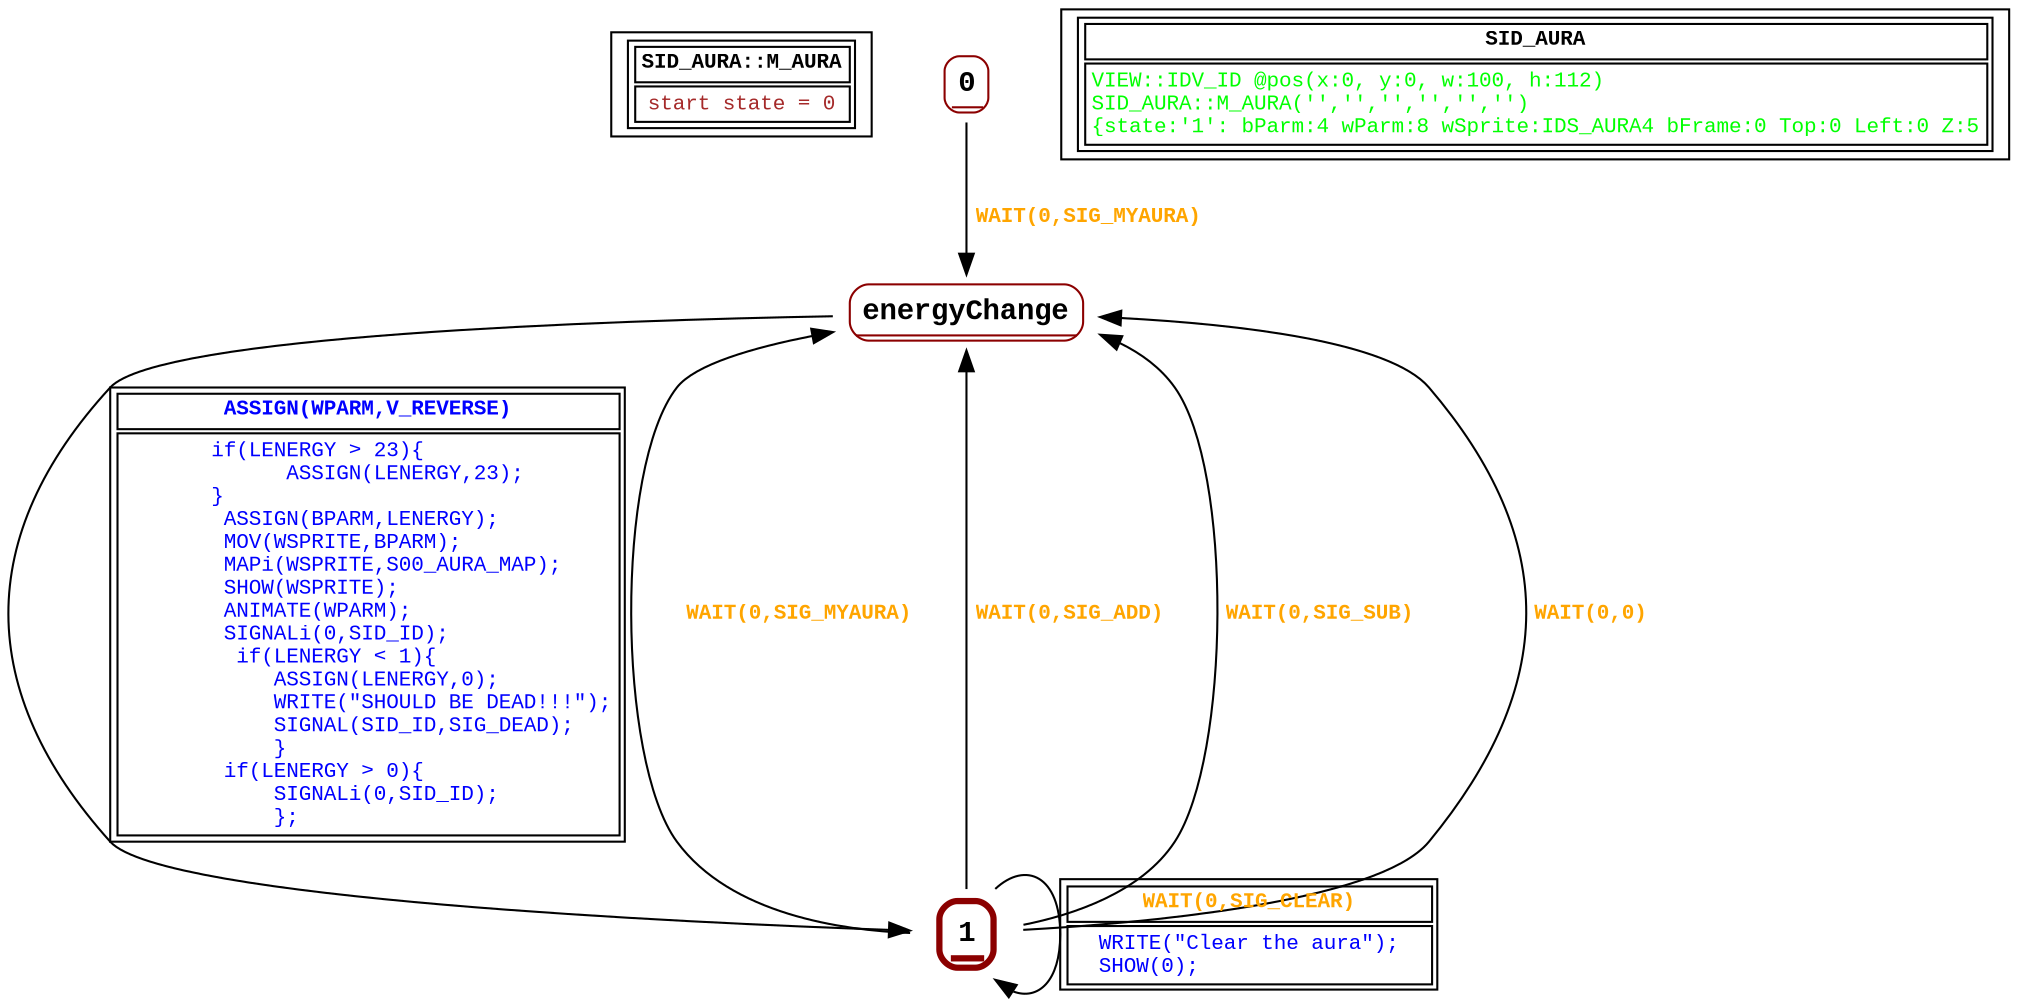 digraph Automaton {
 fontname="Courier New"
	node [shape=oval, fontname="Courier New"];
	filename[shape = record, fontsize=10, label=< <table border="1"><tr><td><b>SID_AURA::M_AURA<br align="left"/></b></td></tr>
<tr><td><font point-size="10" color ="brown">start state = 0<br align="left"/></font></td></tr></table>>
];
	0[shape = none, fontsize=14, label=< <table border="1" color="darkred" style="rounded"><tr><td sides="b"><b>0<br align="left"/></b></td></tr>
</table>>];
"0" -> "energyChange" [fontcolor=orange,fontsize=10,fontname="Courier New", label=< <table border="0"><tr><td><b>WAIT(0,SIG_MYAURA)<br align="left"/></b></td></tr>
</table>>
];
	1[shape = none, fontsize=14, label=< <table border="3" color="darkred" style="rounded"><tr><td sides="b"><b>1<br align="left"/></b></td></tr>
</table>>];
"1" -> "energyChange" [fontcolor=orange,fontsize=10,fontname="Courier New", label=< <table border="0"><tr><td><b>WAIT(0,SIG_MYAURA)<br align="left"/></b></td></tr>
</table>>
];
"1" -> "energyChange" [fontcolor=orange,fontsize=10,fontname="Courier New", label=< <table border="0"><tr><td><b>WAIT(0,SIG_ADD)<br align="left"/></b></td></tr>
</table>>
];
"1" -> "energyChange" [fontcolor=orange,fontsize=10,fontname="Courier New", label=< <table border="0"><tr><td><b>WAIT(0,SIG_SUB)<br align="left"/></b></td></tr>
</table>>
];
"1" -> "1" [fontcolor=orange,fontsize=10,fontname="Courier New", label=< <table border="1"><tr><td><b>WAIT(0,SIG_CLEAR)<br align="left"/></b></td></tr>
<tr><td><font point-size="10" color ="blue">  WRITE(&quot;Clear the aura&quot;);  <br align="left"/>  SHOW(0);<br align="left"/></font></td></tr></table>>
];
"1" -> "energyChange" [fontcolor=orange,fontsize=10,fontname="Courier New", label=< <table border="0"><tr><td><b>WAIT(0,0)<br align="left"/></b></td></tr>
</table>>
];
	energyChange[shape = none, fontsize=14, label=< <table border="1" color="darkred" style="rounded"><tr><td sides="b"><b>energyChange<br align="left"/></b></td></tr>
</table>>];
"energyChange" -> "1" [fontcolor=blue,fontsize=10,fontname="Courier New", label=< <table border="1"><tr><td><b>ASSIGN(WPARM,V_REVERSE)<br align="left"/></b></td></tr>
<tr><td><font point-size="10" color ="blue">       if(LENERGY &gt; 23)&#123;<br align="left"/>             ASSIGN(LENERGY,23);<br align="left"/>       &#125;<br align="left"/>        ASSIGN(BPARM,LENERGY);<br align="left"/>        MOV(WSPRITE,BPARM);<br align="left"/>        MAPi(WSPRITE,S00_AURA_MAP);<br align="left"/>        SHOW(WSPRITE);<br align="left"/>        ANIMATE(WPARM);<br align="left"/>        SIGNALi(0,SID_ID);<br align="left"/>         if(LENERGY &lt; 1)&#123;<br align="left"/>            ASSIGN(LENERGY,0);<br align="left"/>            WRITE(&quot;SHOULD BE DEAD!!!&quot;);<br align="left"/>            SIGNAL(SID_ID,SIG_DEAD);<br align="left"/>            &#125;<br align="left"/>        if(LENERGY &gt; 0)&#123;<br align="left"/>            SIGNALi(0,SID_ID);<br align="left"/>            &#125;;  <br align="left"/></font></td></tr></table>>
];
	status[shape = record, fontsize=10, label=< <table border="1"><tr><td><b>SID_AURA<br align="left"/></b></td></tr>
<tr><td><font point-size="10" color ="green">VIEW::IDV_ID @pos(x:0, y:0, w:100, h:112)<br align="left"/>SID_AURA::M_AURA(&apos;&apos;,&apos;&apos;,&apos;&apos;,&apos;&apos;,&apos;&apos;,&apos;&apos;)<br align="left"/>			&#123;state:&apos;1&apos;: bParm:4 wParm:8 wSprite:IDS_AURA4 bFrame:0 Top:0 Left:0 Z:5<br align="left"/></font></td></tr></table>>
];
}
